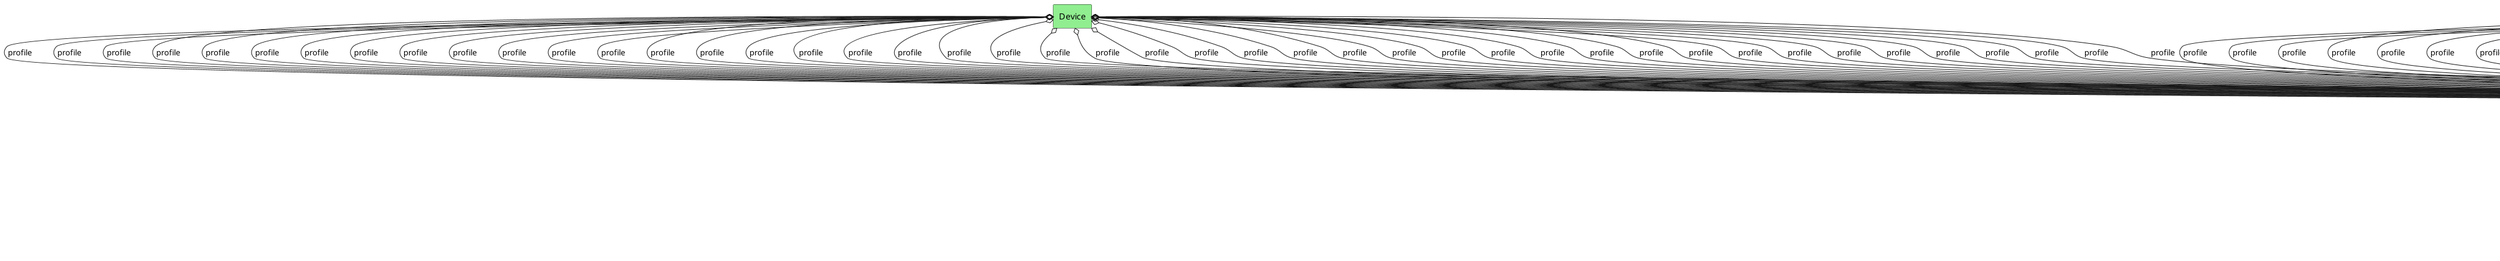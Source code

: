 @startuml

class "PhysicalProfile" as Model {
 string name

 combine()
 consume()
 create()
 propagate()
 satisfies()
 stats()
 
}

rectangle "MetricComposite" as MetricComposite #lightblue {
}

Model *--> "1" MetricComposite : capabilities


rectangle "MetricComposite" as MetricComposite #lightblue {
}

Model *--> "1" MetricComposite : available


rectangle "MetricComposite" as MetricComposite #lightblue {
}

Model *--> "1" MetricComposite : reserved


rectangle "MetricComposite" as MetricComposite #lightblue {
}

Model *--> "1" MetricComposite : metrics


rectangle "PhysicalProfile" as PhysicalProfile #lightblue {
}

Model o--> "1" PhysicalProfile : parent




    rectangle "Device" as Device #lightgreen {
    }
    
        Device   o--> "1" Model : "profile"
    
    rectangle "AggregatedDevice" as AggregatedDevice #lightgreen {
    }
    
        AggregatedDevice   o--> "1" Model : "profile"
    
    rectangle "PhysicalProfile" as PhysicalProfile #lightgreen {
    }
    
        PhysicalProfile   o--> "1" Model : "parent"
    
    rectangle "DataCenter" as DataCenter #lightgreen {
    }
    
        DataCenter   o--> "1" Model : "profile"
    
    rectangle "Hardware" as Hardware #lightgreen {
    }
    
        Hardware   o--> "1" Model : "profile"
    
    rectangle "ResourceInstanceType" as ResourceInstanceType #lightgreen {
    }
    
        ResourceInstanceType   *--> "1" Model : "profile"
    
    rectangle "Resource" as Resource #lightgreen {
    }
    
        Resource   *--> "1" Model : "profile"
    
    rectangle "Device" as Device #lightgreen {
    }
    
        Device   o--> "1" Model : "profile"
    
    rectangle "AggregatedDevice" as AggregatedDevice #lightgreen {
    }
    
        AggregatedDevice   o--> "1" Model : "profile"
    
    rectangle "PhysicalProfile" as PhysicalProfile #lightgreen {
    }
    
        PhysicalProfile   o--> "1" Model : "parent"
    
    rectangle "DataCenter" as DataCenter #lightgreen {
    }
    
        DataCenter   o--> "1" Model : "profile"
    
    rectangle "Hardware" as Hardware #lightgreen {
    }
    
        Hardware   o--> "1" Model : "profile"
    
    rectangle "ResourceInstanceType" as ResourceInstanceType #lightgreen {
    }
    
        ResourceInstanceType   *--> "1" Model : "profile"
    
    rectangle "Resource" as Resource #lightgreen {
    }
    
        Resource   *--> "1" Model : "profile"
    
    rectangle "Device" as Device #lightgreen {
    }
    
        Device   o--> "1" Model : "profile"
    
    rectangle "AggregatedDevice" as AggregatedDevice #lightgreen {
    }
    
        AggregatedDevice   o--> "1" Model : "profile"
    
    rectangle "PhysicalProfile" as PhysicalProfile #lightgreen {
    }
    
        PhysicalProfile   o--> "1" Model : "parent"
    
    rectangle "DataCenter" as DataCenter #lightgreen {
    }
    
        DataCenter   o--> "1" Model : "profile"
    
    rectangle "Hardware" as Hardware #lightgreen {
    }
    
        Hardware   o--> "1" Model : "profile"
    
    rectangle "ResourceInstanceType" as ResourceInstanceType #lightgreen {
    }
    
        ResourceInstanceType   *--> "1" Model : "profile"
    
    rectangle "Resource" as Resource #lightgreen {
    }
    
        Resource   *--> "1" Model : "profile"
    
    rectangle "Device" as Device #lightgreen {
    }
    
        Device   o--> "1" Model : "profile"
    
    rectangle "AggregatedDevice" as AggregatedDevice #lightgreen {
    }
    
        AggregatedDevice   o--> "1" Model : "profile"
    
    rectangle "PhysicalProfile" as PhysicalProfile #lightgreen {
    }
    
        PhysicalProfile   o--> "1" Model : "parent"
    
    rectangle "DataCenter" as DataCenter #lightgreen {
    }
    
        DataCenter   o--> "1" Model : "profile"
    
    rectangle "Hardware" as Hardware #lightgreen {
    }
    
        Hardware   o--> "1" Model : "profile"
    
    rectangle "ResourceInstanceType" as ResourceInstanceType #lightgreen {
    }
    
        ResourceInstanceType   *--> "1" Model : "profile"
    
    rectangle "Resource" as Resource #lightgreen {
    }
    
        Resource   *--> "1" Model : "profile"
    
    rectangle "Device" as Device #lightgreen {
    }
    
        Device   o--> "1" Model : "profile"
    
    rectangle "AggregatedDevice" as AggregatedDevice #lightgreen {
    }
    
        AggregatedDevice   o--> "1" Model : "profile"
    
    rectangle "PhysicalProfile" as PhysicalProfile #lightgreen {
    }
    
        PhysicalProfile   o--> "1" Model : "parent"
    
    rectangle "DataCenter" as DataCenter #lightgreen {
    }
    
        DataCenter   o--> "1" Model : "profile"
    
    rectangle "Hardware" as Hardware #lightgreen {
    }
    
        Hardware   o--> "1" Model : "profile"
    
    rectangle "ResourceInstanceType" as ResourceInstanceType #lightgreen {
    }
    
        ResourceInstanceType   *--> "1" Model : "profile"
    
    rectangle "Resource" as Resource #lightgreen {
    }
    
        Resource   *--> "1" Model : "profile"
    
    rectangle "Device" as Device #lightgreen {
    }
    
        Device   o--> "1" Model : "profile"
    
    rectangle "AggregatedDevice" as AggregatedDevice #lightgreen {
    }
    
        AggregatedDevice   o--> "1" Model : "profile"
    
    rectangle "PhysicalProfile" as PhysicalProfile #lightgreen {
    }
    
        PhysicalProfile   o--> "1" Model : "parent"
    
    rectangle "DataCenter" as DataCenter #lightgreen {
    }
    
        DataCenter   o--> "1" Model : "profile"
    
    rectangle "Hardware" as Hardware #lightgreen {
    }
    
        Hardware   o--> "1" Model : "profile"
    
    rectangle "ResourceInstanceType" as ResourceInstanceType #lightgreen {
    }
    
        ResourceInstanceType   *--> "1" Model : "profile"
    
    rectangle "Resource" as Resource #lightgreen {
    }
    
        Resource   *--> "1" Model : "profile"
    
    rectangle "Device" as Device #lightgreen {
    }
    
        Device   o--> "1" Model : "profile"
    
    rectangle "AggregatedDevice" as AggregatedDevice #lightgreen {
    }
    
        AggregatedDevice   o--> "1" Model : "profile"
    
    rectangle "PhysicalProfile" as PhysicalProfile #lightgreen {
    }
    
        PhysicalProfile   o--> "1" Model : "parent"
    
    rectangle "DataCenter" as DataCenter #lightgreen {
    }
    
        DataCenter   o--> "1" Model : "profile"
    
    rectangle "Hardware" as Hardware #lightgreen {
    }
    
        Hardware   o--> "1" Model : "profile"
    
    rectangle "ResourceInstanceType" as ResourceInstanceType #lightgreen {
    }
    
        ResourceInstanceType   *--> "1" Model : "profile"
    
    rectangle "Resource" as Resource #lightgreen {
    }
    
        Resource   *--> "1" Model : "profile"
    
    rectangle "Device" as Device #lightgreen {
    }
    
        Device   o--> "1" Model : "profile"
    
    rectangle "AggregatedDevice" as AggregatedDevice #lightgreen {
    }
    
        AggregatedDevice   o--> "1" Model : "profile"
    
    rectangle "PhysicalProfile" as PhysicalProfile #lightgreen {
    }
    
        PhysicalProfile   o--> "1" Model : "parent"
    
    rectangle "DataCenter" as DataCenter #lightgreen {
    }
    
        DataCenter   o--> "1" Model : "profile"
    
    rectangle "Hardware" as Hardware #lightgreen {
    }
    
        Hardware   o--> "1" Model : "profile"
    
    rectangle "ResourceInstanceType" as ResourceInstanceType #lightgreen {
    }
    
        ResourceInstanceType   *--> "1" Model : "profile"
    
    rectangle "Resource" as Resource #lightgreen {
    }
    
        Resource   *--> "1" Model : "profile"
    
    rectangle "Device" as Device #lightgreen {
    }
    
        Device   o--> "1" Model : "profile"
    
    rectangle "AggregatedDevice" as AggregatedDevice #lightgreen {
    }
    
        AggregatedDevice   o--> "1" Model : "profile"
    
    rectangle "PhysicalProfile" as PhysicalProfile #lightgreen {
    }
    
        PhysicalProfile   o--> "1" Model : "parent"
    
    rectangle "DataCenter" as DataCenter #lightgreen {
    }
    
        DataCenter   o--> "1" Model : "profile"
    
    rectangle "Hardware" as Hardware #lightgreen {
    }
    
        Hardware   o--> "1" Model : "profile"
    
    rectangle "ResourceInstanceType" as ResourceInstanceType #lightgreen {
    }
    
        ResourceInstanceType   *--> "1" Model : "profile"
    
    rectangle "Resource" as Resource #lightgreen {
    }
    
        Resource   *--> "1" Model : "profile"
    
    rectangle "Device" as Device #lightgreen {
    }
    
        Device   o--> "1" Model : "profile"
    
    rectangle "AggregatedDevice" as AggregatedDevice #lightgreen {
    }
    
        AggregatedDevice   o--> "1" Model : "profile"
    
    rectangle "PhysicalProfile" as PhysicalProfile #lightgreen {
    }
    
        PhysicalProfile   o--> "1" Model : "parent"
    
    rectangle "AcceleratorHardware" as AcceleratorHardware #lightgreen {
    }
    
        AcceleratorHardware   o--> "1" Model : "profile"
    
    rectangle "ComputeHardware" as ComputeHardware #lightgreen {
    }
    
        ComputeHardware   o--> "1" Model : "profile"
    
    rectangle "DataCenter" as DataCenter #lightgreen {
    }
    
        DataCenter   o--> "1" Model : "profile"
    
    rectangle "Hardware" as Hardware #lightgreen {
    }
    
        Hardware   o--> "1" Model : "profile"
    
    rectangle "NetworkHardware" as NetworkHardware #lightgreen {
    }
    
        NetworkHardware   o--> "1" Model : "profile"
    
    rectangle "StorageHardware" as StorageHardware #lightgreen {
    }
    
        StorageHardware   o--> "1" Model : "profile"
    
    rectangle "ResourceInstanceType" as ResourceInstanceType #lightgreen {
    }
    
        ResourceInstanceType   *--> "1" Model : "profile"
    
    rectangle "Resource" as Resource #lightgreen {
    }
    
        Resource   *--> "1" Model : "profile"
    
    rectangle "Device" as Device #lightgreen {
    }
    
        Device   o--> "1" Model : "profile"
    
    rectangle "AggregatedDevice" as AggregatedDevice #lightgreen {
    }
    
        AggregatedDevice   o--> "1" Model : "profile"
    
    rectangle "PhysicalProfile" as PhysicalProfile #lightgreen {
    }
    
        PhysicalProfile   o--> "1" Model : "parent"
    
    rectangle "AcceleratorHardware" as AcceleratorHardware #lightgreen {
    }
    
        AcceleratorHardware   o--> "1" Model : "profile"
    
    rectangle "ComputeHardware" as ComputeHardware #lightgreen {
    }
    
        ComputeHardware   o--> "1" Model : "profile"
    
    rectangle "DataCenter" as DataCenter #lightgreen {
    }
    
        DataCenter   o--> "1" Model : "profile"
    
    rectangle "Hardware" as Hardware #lightgreen {
    }
    
        Hardware   o--> "1" Model : "profile"
    
    rectangle "NetworkHardware" as NetworkHardware #lightgreen {
    }
    
        NetworkHardware   o--> "1" Model : "profile"
    
    rectangle "StorageHardware" as StorageHardware #lightgreen {
    }
    
        StorageHardware   o--> "1" Model : "profile"
    
    rectangle "ResourceInstanceType" as ResourceInstanceType #lightgreen {
    }
    
        ResourceInstanceType   *--> "1" Model : "profile"
    
    rectangle "Resource" as Resource #lightgreen {
    }
    
        Resource   *--> "1" Model : "profile"
    
    rectangle "Device" as Device #lightgreen {
    }
    
        Device   o--> "1" Model : "profile"
    
    rectangle "AggregatedDevice" as AggregatedDevice #lightgreen {
    }
    
        AggregatedDevice   o--> "1" Model : "profile"
    
    rectangle "PhysicalProfile" as PhysicalProfile #lightgreen {
    }
    
        PhysicalProfile   o--> "1" Model : "parent"
    
    rectangle "AcceleratorHardware" as AcceleratorHardware #lightgreen {
    }
    
        AcceleratorHardware   o--> "1" Model : "profile"
    
    rectangle "ComputeHardware" as ComputeHardware #lightgreen {
    }
    
        ComputeHardware   o--> "1" Model : "profile"
    
    rectangle "DataCenter" as DataCenter #lightgreen {
    }
    
        DataCenter   o--> "1" Model : "profile"
    
    rectangle "Hardware" as Hardware #lightgreen {
    }
    
        Hardware   o--> "1" Model : "profile"
    
    rectangle "NetworkHardware" as NetworkHardware #lightgreen {
    }
    
        NetworkHardware   o--> "1" Model : "profile"
    
    rectangle "StorageHardware" as StorageHardware #lightgreen {
    }
    
        StorageHardware   o--> "1" Model : "profile"
    
    rectangle "ResourceInstanceType" as ResourceInstanceType #lightgreen {
    }
    
        ResourceInstanceType   *--> "1" Model : "profile"
    
    rectangle "Resource" as Resource #lightgreen {
    }
    
        Resource   *--> "1" Model : "profile"
    
    rectangle "Device" as Device #lightgreen {
    }
    
        Device   o--> "1" Model : "profile"
    
    rectangle "AggregatedDevice" as AggregatedDevice #lightgreen {
    }
    
        AggregatedDevice   o--> "1" Model : "profile"
    
    rectangle "PhysicalProfile" as PhysicalProfile #lightgreen {
    }
    
        PhysicalProfile   o--> "1" Model : "parent"
    
    rectangle "AcceleratorHardware" as AcceleratorHardware #lightgreen {
    }
    
        AcceleratorHardware   o--> "1" Model : "profile"
    
    rectangle "ComputeHardware" as ComputeHardware #lightgreen {
    }
    
        ComputeHardware   o--> "1" Model : "profile"
    
    rectangle "DataCenter" as DataCenter #lightgreen {
    }
    
        DataCenter   o--> "1" Model : "profile"
    
    rectangle "Hardware" as Hardware #lightgreen {
    }
    
        Hardware   o--> "1" Model : "profile"
    
    rectangle "NetworkHardware" as NetworkHardware #lightgreen {
    }
    
        NetworkHardware   o--> "1" Model : "profile"
    
    rectangle "StorageHardware" as StorageHardware #lightgreen {
    }
    
        StorageHardware   o--> "1" Model : "profile"
    
    rectangle "ResourceInstanceType" as ResourceInstanceType #lightgreen {
    }
    
        ResourceInstanceType   *--> "1" Model : "profile"
    
    rectangle "Resource" as Resource #lightgreen {
    }
    
        Resource   *--> "1" Model : "profile"
    
    rectangle "Device" as Device #lightgreen {
    }
    
        Device   o--> "1" Model : "profile"
    
    rectangle "AggregatedDevice" as AggregatedDevice #lightgreen {
    }
    
        AggregatedDevice   o--> "1" Model : "profile"
    
    rectangle "PhysicalProfile" as PhysicalProfile #lightgreen {
    }
    
        PhysicalProfile   o--> "1" Model : "parent"
    
    rectangle "AcceleratorHardware" as AcceleratorHardware #lightgreen {
    }
    
        AcceleratorHardware   o--> "1" Model : "profile"
    
    rectangle "ComputeHardware" as ComputeHardware #lightgreen {
    }
    
        ComputeHardware   o--> "1" Model : "profile"
    
    rectangle "DataCenter" as DataCenter #lightgreen {
    }
    
        DataCenter   o--> "1" Model : "profile"
    
    rectangle "Hardware" as Hardware #lightgreen {
    }
    
        Hardware   o--> "1" Model : "profile"
    
    rectangle "NetworkHardware" as NetworkHardware #lightgreen {
    }
    
        NetworkHardware   o--> "1" Model : "profile"
    
    rectangle "StorageHardware" as StorageHardware #lightgreen {
    }
    
        StorageHardware   o--> "1" Model : "profile"
    
    rectangle "ResourceInstanceType" as ResourceInstanceType #lightgreen {
    }
    
        ResourceInstanceType   *--> "1" Model : "profile"
    
    rectangle "Resource" as Resource #lightgreen {
    }
    
        Resource   *--> "1" Model : "profile"
    
    rectangle "Device" as Device #lightgreen {
    }
    
        Device   o--> "1" Model : "profile"
    
    rectangle "AggregatedDevice" as AggregatedDevice #lightgreen {
    }
    
        AggregatedDevice   o--> "1" Model : "profile"
    
    rectangle "PhysicalProfile" as PhysicalProfile #lightgreen {
    }
    
        PhysicalProfile   o--> "1" Model : "parent"
    
    rectangle "AcceleratorHardware" as AcceleratorHardware #lightgreen {
    }
    
        AcceleratorHardware   o--> "1" Model : "profile"
    
    rectangle "ComputeHardware" as ComputeHardware #lightgreen {
    }
    
        ComputeHardware   o--> "1" Model : "profile"
    
    rectangle "DataCenter" as DataCenter #lightgreen {
    }
    
        DataCenter   o--> "1" Model : "profile"
    
    rectangle "Hardware" as Hardware #lightgreen {
    }
    
        Hardware   o--> "1" Model : "profile"
    
    rectangle "NetworkHardware" as NetworkHardware #lightgreen {
    }
    
        NetworkHardware   o--> "1" Model : "profile"
    
    rectangle "StorageHardware" as StorageHardware #lightgreen {
    }
    
        StorageHardware   o--> "1" Model : "profile"
    
    rectangle "ResourceInstanceType" as ResourceInstanceType #lightgreen {
    }
    
        ResourceInstanceType   *--> "1" Model : "profile"
    
    rectangle "Resource" as Resource #lightgreen {
    }
    
        Resource   *--> "1" Model : "profile"
    
    rectangle "Device" as Device #lightgreen {
    }
    
        Device   o--> "1" Model : "profile"
    
    rectangle "AggregatedDevice" as AggregatedDevice #lightgreen {
    }
    
        AggregatedDevice   o--> "1" Model : "profile"
    
    rectangle "PhysicalProfile" as PhysicalProfile #lightgreen {
    }
    
        PhysicalProfile   o--> "1" Model : "parent"
    
    rectangle "AcceleratorHardware" as AcceleratorHardware #lightgreen {
    }
    
        AcceleratorHardware   o--> "1" Model : "profile"
    
    rectangle "ComputeHardware" as ComputeHardware #lightgreen {
    }
    
        ComputeHardware   o--> "1" Model : "profile"
    
    rectangle "DataCenter" as DataCenter #lightgreen {
    }
    
        DataCenter   o--> "1" Model : "profile"
    
    rectangle "Hardware" as Hardware #lightgreen {
    }
    
        Hardware   o--> "1" Model : "profile"
    
    rectangle "NetworkHardware" as NetworkHardware #lightgreen {
    }
    
        NetworkHardware   o--> "1" Model : "profile"
    
    rectangle "StorageHardware" as StorageHardware #lightgreen {
    }
    
        StorageHardware   o--> "1" Model : "profile"
    
    rectangle "ResourceInstanceType" as ResourceInstanceType #lightgreen {
    }
    
        ResourceInstanceType   *--> "1" Model : "profile"
    
    rectangle "Resource" as Resource #lightgreen {
    }
    
        Resource   *--> "1" Model : "profile"
    
    rectangle "Device" as Device #lightgreen {
    }
    
        Device   o--> "1" Model : "profile"
    
    rectangle "AggregatedDevice" as AggregatedDevice #lightgreen {
    }
    
        AggregatedDevice   o--> "1" Model : "profile"
    
    rectangle "PhysicalProfile" as PhysicalProfile #lightgreen {
    }
    
        PhysicalProfile   o--> "1" Model : "parent"
    
    rectangle "AcceleratorHardware" as AcceleratorHardware #lightgreen {
    }
    
        AcceleratorHardware   o--> "1" Model : "profile"
    
    rectangle "ComputeHardware" as ComputeHardware #lightgreen {
    }
    
        ComputeHardware   o--> "1" Model : "profile"
    
    rectangle "DataCenter" as DataCenter #lightgreen {
    }
    
        DataCenter   o--> "1" Model : "profile"
    
    rectangle "Hardware" as Hardware #lightgreen {
    }
    
        Hardware   o--> "1" Model : "profile"
    
    rectangle "NetworkHardware" as NetworkHardware #lightgreen {
    }
    
        NetworkHardware   o--> "1" Model : "profile"
    
    rectangle "StorageHardware" as StorageHardware #lightgreen {
    }
    
        StorageHardware   o--> "1" Model : "profile"
    
    rectangle "ResourceInstanceType" as ResourceInstanceType #lightgreen {
    }
    
        ResourceInstanceType   *--> "1" Model : "profile"
    
    rectangle "Resource" as Resource #lightgreen {
    }
    
        Resource   *--> "1" Model : "profile"
    
    rectangle "Device" as Device #lightgreen {
    }
    
        Device   o--> "1" Model : "profile"
    
    rectangle "AggregatedDevice" as AggregatedDevice #lightgreen {
    }
    
        AggregatedDevice   o--> "1" Model : "profile"
    
    rectangle "PhysicalProfile" as PhysicalProfile #lightgreen {
    }
    
        PhysicalProfile   o--> "1" Model : "parent"
    
    rectangle "AcceleratorHardware" as AcceleratorHardware #lightgreen {
    }
    
        AcceleratorHardware   o--> "1" Model : "profile"
    
    rectangle "ComputeHardware" as ComputeHardware #lightgreen {
    }
    
        ComputeHardware   o--> "1" Model : "profile"
    
    rectangle "DataCenter" as DataCenter #lightgreen {
    }
    
        DataCenter   o--> "1" Model : "profile"
    
    rectangle "Hardware" as Hardware #lightgreen {
    }
    
        Hardware   o--> "1" Model : "profile"
    
    rectangle "NetworkHardware" as NetworkHardware #lightgreen {
    }
    
        NetworkHardware   o--> "1" Model : "profile"
    
    rectangle "StorageHardware" as StorageHardware #lightgreen {
    }
    
        StorageHardware   o--> "1" Model : "profile"
    
    rectangle "ResourceInstanceType" as ResourceInstanceType #lightgreen {
    }
    
        ResourceInstanceType   *--> "1" Model : "profile"
    
    rectangle "Resource" as Resource #lightgreen {
    }
    
        Resource   *--> "1" Model : "profile"
    
    rectangle "Device" as Device #lightgreen {
    }
    
        Device   o--> "1" Model : "profile"
    
    rectangle "AggregatedDevice" as AggregatedDevice #lightgreen {
    }
    
        AggregatedDevice   o--> "1" Model : "profile"
    
    rectangle "PhysicalProfile" as PhysicalProfile #lightgreen {
    }
    
        PhysicalProfile   o--> "1" Model : "parent"
    
    rectangle "AcceleratorHardware" as AcceleratorHardware #lightgreen {
    }
    
        AcceleratorHardware   o--> "1" Model : "profile"
    
    rectangle "ComputeHardware" as ComputeHardware #lightgreen {
    }
    
        ComputeHardware   o--> "1" Model : "profile"
    
    rectangle "DataCenter" as DataCenter #lightgreen {
    }
    
        DataCenter   o--> "1" Model : "profile"
    
    rectangle "Hardware" as Hardware #lightgreen {
    }
    
        Hardware   o--> "1" Model : "profile"
    
    rectangle "NetworkHardware" as NetworkHardware #lightgreen {
    }
    
        NetworkHardware   o--> "1" Model : "profile"
    
    rectangle "StorageHardware" as StorageHardware #lightgreen {
    }
    
        StorageHardware   o--> "1" Model : "profile"
    
    rectangle "ResourceInstanceType" as ResourceInstanceType #lightgreen {
    }
    
        ResourceInstanceType   *--> "1" Model : "profile"
    
    rectangle "Resource" as Resource #lightgreen {
    }
    
        Resource   *--> "1" Model : "profile"
    
    rectangle "Device" as Device #lightgreen {
    }
    
        Device   o--> "1" Model : "profile"
    
    rectangle "AggregatedDevice" as AggregatedDevice #lightgreen {
    }
    
        AggregatedDevice   o--> "1" Model : "profile"
    
    rectangle "PhysicalProfile" as PhysicalProfile #lightgreen {
    }
    
        PhysicalProfile   o--> "1" Model : "parent"
    
    rectangle "AcceleratorHardware" as AcceleratorHardware #lightgreen {
    }
    
        AcceleratorHardware   o--> "1" Model : "profile"
    
    rectangle "ComputeHardware" as ComputeHardware #lightgreen {
    }
    
        ComputeHardware   o--> "1" Model : "profile"
    
    rectangle "DataCenter" as DataCenter #lightgreen {
    }
    
        DataCenter   o--> "1" Model : "profile"
    
    rectangle "Hardware" as Hardware #lightgreen {
    }
    
        Hardware   o--> "1" Model : "profile"
    
    rectangle "NetworkHardware" as NetworkHardware #lightgreen {
    }
    
        NetworkHardware   o--> "1" Model : "profile"
    
    rectangle "StorageHardware" as StorageHardware #lightgreen {
    }
    
        StorageHardware   o--> "1" Model : "profile"
    
    rectangle "ResourceInstanceType" as ResourceInstanceType #lightgreen {
    }
    
        ResourceInstanceType   *--> "1" Model : "profile"
    
    rectangle "Resource" as Resource #lightgreen {
    }
    
        Resource   *--> "1" Model : "profile"
    
    rectangle "Device" as Device #lightgreen {
    }
    
        Device   o--> "1" Model : "profile"
    
    rectangle "AggregatedDevice" as AggregatedDevice #lightgreen {
    }
    
        AggregatedDevice   o--> "1" Model : "profile"
    
    rectangle "PhysicalProfile" as PhysicalProfile #lightgreen {
    }
    
        PhysicalProfile   o--> "1" Model : "parent"
    
    rectangle "AcceleratorHardware" as AcceleratorHardware #lightgreen {
    }
    
        AcceleratorHardware   o--> "1" Model : "profile"
    
    rectangle "ComputeHardware" as ComputeHardware #lightgreen {
    }
    
        ComputeHardware   o--> "1" Model : "profile"
    
    rectangle "DataCenter" as DataCenter #lightgreen {
    }
    
        DataCenter   o--> "1" Model : "profile"
    
    rectangle "Hardware" as Hardware #lightgreen {
    }
    
        Hardware   o--> "1" Model : "profile"
    
    rectangle "NetworkHardware" as NetworkHardware #lightgreen {
    }
    
        NetworkHardware   o--> "1" Model : "profile"
    
    rectangle "StorageHardware" as StorageHardware #lightgreen {
    }
    
        StorageHardware   o--> "1" Model : "profile"
    
    rectangle "ResourceInstanceType" as ResourceInstanceType #lightgreen {
    }
    
        ResourceInstanceType   *--> "1" Model : "profile"
    
    rectangle "Resource" as Resource #lightgreen {
    }
    
        Resource   *--> "1" Model : "profile"
    
    rectangle "Device" as Device #lightgreen {
    }
    
        Device   o--> "1" Model : "profile"
    
    rectangle "AggregatedDevice" as AggregatedDevice #lightgreen {
    }
    
        AggregatedDevice   o--> "1" Model : "profile"
    
    rectangle "PhysicalProfile" as PhysicalProfile #lightgreen {
    }
    
        PhysicalProfile   o--> "1" Model : "parent"
    
    rectangle "AcceleratorHardware" as AcceleratorHardware #lightgreen {
    }
    
        AcceleratorHardware   o--> "1" Model : "profile"
    
    rectangle "ComputeHardware" as ComputeHardware #lightgreen {
    }
    
        ComputeHardware   o--> "1" Model : "profile"
    
    rectangle "DataCenter" as DataCenter #lightgreen {
    }
    
        DataCenter   o--> "1" Model : "profile"
    
    rectangle "Hardware" as Hardware #lightgreen {
    }
    
        Hardware   o--> "1" Model : "profile"
    
    rectangle "NetworkHardware" as NetworkHardware #lightgreen {
    }
    
        NetworkHardware   o--> "1" Model : "profile"
    
    rectangle "StorageHardware" as StorageHardware #lightgreen {
    }
    
        StorageHardware   o--> "1" Model : "profile"
    
    rectangle "ResourceInstanceType" as ResourceInstanceType #lightgreen {
    }
    
        ResourceInstanceType   *--> "1" Model : "profile"
    
    rectangle "Resource" as Resource #lightgreen {
    }
    
        Resource   *--> "1" Model : "profile"
    
    rectangle "Device" as Device #lightgreen {
    }
    
        Device   o--> "1" Model : "profile"
    
    rectangle "AggregatedDevice" as AggregatedDevice #lightgreen {
    }
    
        AggregatedDevice   o--> "1" Model : "profile"
    
    rectangle "PhysicalProfile" as PhysicalProfile #lightgreen {
    }
    
        PhysicalProfile   o--> "1" Model : "parent"
    
    rectangle "AcceleratorHardware" as AcceleratorHardware #lightgreen {
    }
    
        AcceleratorHardware   o--> "1" Model : "profile"
    
    rectangle "ComputeHardware" as ComputeHardware #lightgreen {
    }
    
        ComputeHardware   o--> "1" Model : "profile"
    
    rectangle "DataCenter" as DataCenter #lightgreen {
    }
    
        DataCenter   o--> "1" Model : "profile"
    
    rectangle "Hardware" as Hardware #lightgreen {
    }
    
        Hardware   o--> "1" Model : "profile"
    
    rectangle "NetworkHardware" as NetworkHardware #lightgreen {
    }
    
        NetworkHardware   o--> "1" Model : "profile"
    
    rectangle "StorageHardware" as StorageHardware #lightgreen {
    }
    
        StorageHardware   o--> "1" Model : "profile"
    
    rectangle "ResourceInstanceType" as ResourceInstanceType #lightgreen {
    }
    
        ResourceInstanceType   *--> "1" Model : "profile"
    
    rectangle "Resource" as Resource #lightgreen {
    }
    
        Resource   *--> "1" Model : "profile"
    
    rectangle "Device" as Device #lightgreen {
    }
    
        Device   o--> "1" Model : "profile"
    
    rectangle "AggregatedDevice" as AggregatedDevice #lightgreen {
    }
    
        AggregatedDevice   o--> "1" Model : "profile"
    
    rectangle "PhysicalProfile" as PhysicalProfile #lightgreen {
    }
    
        PhysicalProfile   o--> "1" Model : "parent"
    
    rectangle "AcceleratorHardware" as AcceleratorHardware #lightgreen {
    }
    
        AcceleratorHardware   o--> "1" Model : "profile"
    
    rectangle "ComputeHardware" as ComputeHardware #lightgreen {
    }
    
        ComputeHardware   o--> "1" Model : "profile"
    
    rectangle "DataCenter" as DataCenter #lightgreen {
    }
    
        DataCenter   o--> "1" Model : "profile"
    
    rectangle "Hardware" as Hardware #lightgreen {
    }
    
        Hardware   o--> "1" Model : "profile"
    
    rectangle "NetworkHardware" as NetworkHardware #lightgreen {
    }
    
        NetworkHardware   o--> "1" Model : "profile"
    
    rectangle "StorageHardware" as StorageHardware #lightgreen {
    }
    
        StorageHardware   o--> "1" Model : "profile"
    
    rectangle "ResourceInstanceType" as ResourceInstanceType #lightgreen {
    }
    
        ResourceInstanceType   *--> "1" Model : "profile"
    
    rectangle "Resource" as Resource #lightgreen {
    }
    
        Resource   *--> "1" Model : "profile"
    
    rectangle "Device" as Device #lightgreen {
    }
    
        Device   o--> "1" Model : "profile"
    
    rectangle "AggregatedDevice" as AggregatedDevice #lightgreen {
    }
    
        AggregatedDevice   o--> "1" Model : "profile"
    
    rectangle "PhysicalProfile" as PhysicalProfile #lightgreen {
    }
    
        PhysicalProfile   o--> "1" Model : "parent"
    
    rectangle "AcceleratorHardware" as AcceleratorHardware #lightgreen {
    }
    
        AcceleratorHardware   o--> "1" Model : "profile"
    
    rectangle "ComputeHardware" as ComputeHardware #lightgreen {
    }
    
        ComputeHardware   o--> "1" Model : "profile"
    
    rectangle "DataCenter" as DataCenter #lightgreen {
    }
    
        DataCenter   o--> "1" Model : "profile"
    
    rectangle "Hardware" as Hardware #lightgreen {
    }
    
        Hardware   o--> "1" Model : "profile"
    
    rectangle "NetworkHardware" as NetworkHardware #lightgreen {
    }
    
        NetworkHardware   o--> "1" Model : "profile"
    
    rectangle "StorageHardware" as StorageHardware #lightgreen {
    }
    
        StorageHardware   o--> "1" Model : "profile"
    
    rectangle "ResourceInstanceType" as ResourceInstanceType #lightgreen {
    }
    
        ResourceInstanceType   *--> "1" Model : "profile"
    
    rectangle "Resource" as Resource #lightgreen {
    }
    
        Resource   *--> "1" Model : "profile"
    
    rectangle "Device" as Device #lightgreen {
    }
    
        Device   o--> "1" Model : "profile"
    
    rectangle "AggregatedDevice" as AggregatedDevice #lightgreen {
    }
    
        AggregatedDevice   o--> "1" Model : "profile"
    
    rectangle "PhysicalProfile" as PhysicalProfile #lightgreen {
    }
    
        PhysicalProfile   o--> "1" Model : "parent"
    
    rectangle "AcceleratorHardware" as AcceleratorHardware #lightgreen {
    }
    
        AcceleratorHardware   o--> "1" Model : "profile"
    
    rectangle "ComputeHardware" as ComputeHardware #lightgreen {
    }
    
        ComputeHardware   o--> "1" Model : "profile"
    
    rectangle "DataCenter" as DataCenter #lightgreen {
    }
    
        DataCenter   o--> "1" Model : "profile"
    
    rectangle "Hardware" as Hardware #lightgreen {
    }
    
        Hardware   o--> "1" Model : "profile"
    
    rectangle "NetworkHardware" as NetworkHardware #lightgreen {
    }
    
        NetworkHardware   o--> "1" Model : "profile"
    
    rectangle "StorageHardware" as StorageHardware #lightgreen {
    }
    
        StorageHardware   o--> "1" Model : "profile"
    
    rectangle "ResourceInstanceType" as ResourceInstanceType #lightgreen {
    }
    
        ResourceInstanceType   *--> "1" Model : "profile"
    
    rectangle "Resource" as Resource #lightgreen {
    }
    
        Resource   *--> "1" Model : "profile"
    
    rectangle "Device" as Device #lightgreen {
    }
    
        Device   o--> "1" Model : "profile"
    
    rectangle "AggregatedDevice" as AggregatedDevice #lightgreen {
    }
    
        AggregatedDevice   o--> "1" Model : "profile"
    
    rectangle "PhysicalProfile" as PhysicalProfile #lightgreen {
    }
    
        PhysicalProfile   o--> "1" Model : "parent"
    
    rectangle "AcceleratorHardware" as AcceleratorHardware #lightgreen {
    }
    
        AcceleratorHardware   o--> "1" Model : "profile"
    
    rectangle "ComputeHardware" as ComputeHardware #lightgreen {
    }
    
        ComputeHardware   o--> "1" Model : "profile"
    
    rectangle "DataCenter" as DataCenter #lightgreen {
    }
    
        DataCenter   o--> "1" Model : "profile"
    
    rectangle "Hardware" as Hardware #lightgreen {
    }
    
        Hardware   o--> "1" Model : "profile"
    
    rectangle "NetworkHardware" as NetworkHardware #lightgreen {
    }
    
        NetworkHardware   o--> "1" Model : "profile"
    
    rectangle "StorageHardware" as StorageHardware #lightgreen {
    }
    
        StorageHardware   o--> "1" Model : "profile"
    
    rectangle "ResourceInstanceType" as ResourceInstanceType #lightgreen {
    }
    
        ResourceInstanceType   *--> "1" Model : "profile"
    
    rectangle "Resource" as Resource #lightgreen {
    }
    
        Resource   *--> "1" Model : "profile"
    
    rectangle "Device" as Device #lightgreen {
    }
    
        Device   o--> "1" Model : "profile"
    
    rectangle "AggregatedDevice" as AggregatedDevice #lightgreen {
    }
    
        AggregatedDevice   o--> "1" Model : "profile"
    
    rectangle "PhysicalProfile" as PhysicalProfile #lightgreen {
    }
    
        PhysicalProfile   o--> "1" Model : "parent"
    
    rectangle "AcceleratorHardware" as AcceleratorHardware #lightgreen {
    }
    
        AcceleratorHardware   o--> "1" Model : "profile"
    
    rectangle "ComputeHardware" as ComputeHardware #lightgreen {
    }
    
        ComputeHardware   o--> "1" Model : "profile"
    
    rectangle "DataCenter" as DataCenter #lightgreen {
    }
    
        DataCenter   o--> "1" Model : "profile"
    
    rectangle "Hardware" as Hardware #lightgreen {
    }
    
        Hardware   o--> "1" Model : "profile"
    
    rectangle "NetworkHardware" as NetworkHardware #lightgreen {
    }
    
        NetworkHardware   o--> "1" Model : "profile"
    
    rectangle "StorageHardware" as StorageHardware #lightgreen {
    }
    
        StorageHardware   o--> "1" Model : "profile"
    
    rectangle "ResourceInstanceType" as ResourceInstanceType #lightgreen {
    }
    
        ResourceInstanceType   *--> "1" Model : "profile"
    
    rectangle "Resource" as Resource #lightgreen {
    }
    
        Resource   *--> "1" Model : "profile"
    
    rectangle "Device" as Device #lightgreen {
    }
    
        Device   o--> "1" Model : "profile"
    
    rectangle "AggregatedDevice" as AggregatedDevice #lightgreen {
    }
    
        AggregatedDevice   o--> "1" Model : "profile"
    
    rectangle "PhysicalProfile" as PhysicalProfile #lightgreen {
    }
    
        PhysicalProfile   o--> "1" Model : "parent"
    
    rectangle "AcceleratorHardware" as AcceleratorHardware #lightgreen {
    }
    
        AcceleratorHardware   o--> "1" Model : "profile"
    
    rectangle "ComputeHardware" as ComputeHardware #lightgreen {
    }
    
        ComputeHardware   o--> "1" Model : "profile"
    
    rectangle "DataCenter" as DataCenter #lightgreen {
    }
    
        DataCenter   o--> "1" Model : "profile"
    
    rectangle "Hardware" as Hardware #lightgreen {
    }
    
        Hardware   o--> "1" Model : "profile"
    
    rectangle "NetworkHardware" as NetworkHardware #lightgreen {
    }
    
        NetworkHardware   o--> "1" Model : "profile"
    
    rectangle "StorageHardware" as StorageHardware #lightgreen {
    }
    
        StorageHardware   o--> "1" Model : "profile"
    
    rectangle "ResourceInstanceType" as ResourceInstanceType #lightgreen {
    }
    
        ResourceInstanceType   *--> "1" Model : "profile"
    
    rectangle "Resource" as Resource #lightgreen {
    }
    
        Resource   *--> "1" Model : "profile"
    
    rectangle "Device" as Device #lightgreen {
    }
    
        Device   o--> "1" Model : "profile"
    
    rectangle "AggregatedDevice" as AggregatedDevice #lightgreen {
    }
    
        AggregatedDevice   o--> "1" Model : "profile"
    
    rectangle "PhysicalProfile" as PhysicalProfile #lightgreen {
    }
    
        PhysicalProfile   o--> "1" Model : "parent"
    
    rectangle "AcceleratorHardware" as AcceleratorHardware #lightgreen {
    }
    
        AcceleratorHardware   o--> "1" Model : "profile"
    
    rectangle "ComputeHardware" as ComputeHardware #lightgreen {
    }
    
        ComputeHardware   o--> "1" Model : "profile"
    
    rectangle "DataCenter" as DataCenter #lightgreen {
    }
    
        DataCenter   o--> "1" Model : "profile"
    
    rectangle "Hardware" as Hardware #lightgreen {
    }
    
        Hardware   o--> "1" Model : "profile"
    
    rectangle "NetworkHardware" as NetworkHardware #lightgreen {
    }
    
        NetworkHardware   o--> "1" Model : "profile"
    
    rectangle "StorageHardware" as StorageHardware #lightgreen {
    }
    
        StorageHardware   o--> "1" Model : "profile"
    
    rectangle "ResourceInstanceType" as ResourceInstanceType #lightgreen {
    }
    
        ResourceInstanceType   *--> "1" Model : "profile"
    
    rectangle "Resource" as Resource #lightgreen {
    }
    
        Resource   *--> "1" Model : "profile"
    
    rectangle "Device" as Device #lightgreen {
    }
    
        Device   o--> "1" Model : "profile"
    
    rectangle "AggregatedDevice" as AggregatedDevice #lightgreen {
    }
    
        AggregatedDevice   o--> "1" Model : "profile"
    
    rectangle "PhysicalProfile" as PhysicalProfile #lightgreen {
    }
    
        PhysicalProfile   o--> "1" Model : "parent"
    
    rectangle "AcceleratorHardware" as AcceleratorHardware #lightgreen {
    }
    
        AcceleratorHardware   o--> "1" Model : "profile"
    
    rectangle "ComputeHardware" as ComputeHardware #lightgreen {
    }
    
        ComputeHardware   o--> "1" Model : "profile"
    
    rectangle "DataCenter" as DataCenter #lightgreen {
    }
    
        DataCenter   o--> "1" Model : "profile"
    
    rectangle "Hardware" as Hardware #lightgreen {
    }
    
        Hardware   o--> "1" Model : "profile"
    
    rectangle "NetworkHardware" as NetworkHardware #lightgreen {
    }
    
        NetworkHardware   o--> "1" Model : "profile"
    
    rectangle "StorageHardware" as StorageHardware #lightgreen {
    }
    
        StorageHardware   o--> "1" Model : "profile"
    
    rectangle "ResourceInstanceType" as ResourceInstanceType #lightgreen {
    }
    
        ResourceInstanceType   *--> "1" Model : "profile"
    
    rectangle "Resource" as Resource #lightgreen {
    }
    
        Resource   *--> "1" Model : "profile"
    
    rectangle "Device" as Device #lightgreen {
    }
    
        Device   o--> "1" Model : "profile"
    
    rectangle "AggregatedDevice" as AggregatedDevice #lightgreen {
    }
    
        AggregatedDevice   o--> "1" Model : "profile"
    
    rectangle "PhysicalProfile" as PhysicalProfile #lightgreen {
    }
    
        PhysicalProfile   o--> "1" Model : "parent"
    
    rectangle "AcceleratorHardware" as AcceleratorHardware #lightgreen {
    }
    
        AcceleratorHardware   o--> "1" Model : "profile"
    
    rectangle "ComputeHardware" as ComputeHardware #lightgreen {
    }
    
        ComputeHardware   o--> "1" Model : "profile"
    
    rectangle "DataCenter" as DataCenter #lightgreen {
    }
    
        DataCenter   o--> "1" Model : "profile"
    
    rectangle "Hardware" as Hardware #lightgreen {
    }
    
        Hardware   o--> "1" Model : "profile"
    
    rectangle "NetworkHardware" as NetworkHardware #lightgreen {
    }
    
        NetworkHardware   o--> "1" Model : "profile"
    
    rectangle "StorageHardware" as StorageHardware #lightgreen {
    }
    
        StorageHardware   o--> "1" Model : "profile"
    
    rectangle "ResourceInstanceType" as ResourceInstanceType #lightgreen {
    }
    
        ResourceInstanceType   *--> "1" Model : "profile"
    
    rectangle "Resource" as Resource #lightgreen {
    }
    
        Resource   *--> "1" Model : "profile"
    
    rectangle "Device" as Device #lightgreen {
    }
    
        Device   o--> "1" Model : "profile"
    
    rectangle "AggregatedDevice" as AggregatedDevice #lightgreen {
    }
    
        AggregatedDevice   o--> "1" Model : "profile"
    
    rectangle "PhysicalProfile" as PhysicalProfile #lightgreen {
    }
    
        PhysicalProfile   o--> "1" Model : "parent"
    
    rectangle "AcceleratorHardware" as AcceleratorHardware #lightgreen {
    }
    
        AcceleratorHardware   o--> "1" Model : "profile"
    
    rectangle "ComputeHardware" as ComputeHardware #lightgreen {
    }
    
        ComputeHardware   o--> "1" Model : "profile"
    
    rectangle "DataCenter" as DataCenter #lightgreen {
    }
    
        DataCenter   o--> "1" Model : "profile"
    
    rectangle "Hardware" as Hardware #lightgreen {
    }
    
        Hardware   o--> "1" Model : "profile"
    
    rectangle "NetworkHardware" as NetworkHardware #lightgreen {
    }
    
        NetworkHardware   o--> "1" Model : "profile"
    
    rectangle "StorageHardware" as StorageHardware #lightgreen {
    }
    
        StorageHardware   o--> "1" Model : "profile"
    
    rectangle "ResourceInstanceType" as ResourceInstanceType #lightgreen {
    }
    
        ResourceInstanceType   *--> "1" Model : "profile"
    
    rectangle "Resource" as Resource #lightgreen {
    }
    
        Resource   *--> "1" Model : "profile"
    
    rectangle "Device" as Device #lightgreen {
    }
    
        Device   o--> "1" Model : "profile"
    
    rectangle "AggregatedDevice" as AggregatedDevice #lightgreen {
    }
    
        AggregatedDevice   o--> "1" Model : "profile"
    
    rectangle "PhysicalProfile" as PhysicalProfile #lightgreen {
    }
    
        PhysicalProfile   o--> "1" Model : "parent"
    
    rectangle "AcceleratorHardware" as AcceleratorHardware #lightgreen {
    }
    
        AcceleratorHardware   o--> "1" Model : "profile"
    
    rectangle "ComputeHardware" as ComputeHardware #lightgreen {
    }
    
        ComputeHardware   o--> "1" Model : "profile"
    
    rectangle "DataCenter" as DataCenter #lightgreen {
    }
    
        DataCenter   o--> "1" Model : "profile"
    
    rectangle "Hardware" as Hardware #lightgreen {
    }
    
        Hardware   o--> "1" Model : "profile"
    
    rectangle "NetworkHardware" as NetworkHardware #lightgreen {
    }
    
        NetworkHardware   o--> "1" Model : "profile"
    
    rectangle "StorageHardware" as StorageHardware #lightgreen {
    }
    
        StorageHardware   o--> "1" Model : "profile"
    
    rectangle "ResourceInstanceType" as ResourceInstanceType #lightgreen {
    }
    
        ResourceInstanceType   *--> "1" Model : "profile"
    
    rectangle "Resource" as Resource #lightgreen {
    }
    
        Resource   *--> "1" Model : "profile"
    
    rectangle "Device" as Device #lightgreen {
    }
    
        Device   o--> "1" Model : "profile"
    
    rectangle "AggregatedDevice" as AggregatedDevice #lightgreen {
    }
    
        AggregatedDevice   o--> "1" Model : "profile"
    
    rectangle "PhysicalProfile" as PhysicalProfile #lightgreen {
    }
    
        PhysicalProfile   o--> "1" Model : "parent"
    
    rectangle "AcceleratorHardware" as AcceleratorHardware #lightgreen {
    }
    
        AcceleratorHardware   o--> "1" Model : "profile"
    
    rectangle "ComputeHardware" as ComputeHardware #lightgreen {
    }
    
        ComputeHardware   o--> "1" Model : "profile"
    
    rectangle "DataCenter" as DataCenter #lightgreen {
    }
    
        DataCenter   o--> "1" Model : "profile"
    
    rectangle "Hardware" as Hardware #lightgreen {
    }
    
        Hardware   o--> "1" Model : "profile"
    
    rectangle "NetworkHardware" as NetworkHardware #lightgreen {
    }
    
        NetworkHardware   o--> "1" Model : "profile"
    
    rectangle "StorageHardware" as StorageHardware #lightgreen {
    }
    
        StorageHardware   o--> "1" Model : "profile"
    
    rectangle "ResourceInstanceType" as ResourceInstanceType #lightgreen {
    }
    
        ResourceInstanceType   *--> "1" Model : "profile"
    
    rectangle "Resource" as Resource #lightgreen {
    }
    
        Resource   *--> "1" Model : "profile"
    
    rectangle "Device" as Device #lightgreen {
    }
    
        Device   o--> "1" Model : "profile"
    
    rectangle "AggregatedDevice" as AggregatedDevice #lightgreen {
    }
    
        AggregatedDevice   o--> "1" Model : "profile"
    
    rectangle "PhysicalProfile" as PhysicalProfile #lightgreen {
    }
    
        PhysicalProfile   o--> "1" Model : "parent"
    
    rectangle "AcceleratorHardware" as AcceleratorHardware #lightgreen {
    }
    
        AcceleratorHardware   o--> "1" Model : "profile"
    
    rectangle "ComputeHardware" as ComputeHardware #lightgreen {
    }
    
        ComputeHardware   o--> "1" Model : "profile"
    
    rectangle "DataCenter" as DataCenter #lightgreen {
    }
    
        DataCenter   o--> "1" Model : "profile"
    
    rectangle "Hardware" as Hardware #lightgreen {
    }
    
        Hardware   o--> "1" Model : "profile"
    
    rectangle "NetworkHardware" as NetworkHardware #lightgreen {
    }
    
        NetworkHardware   o--> "1" Model : "profile"
    
    rectangle "StorageHardware" as StorageHardware #lightgreen {
    }
    
        StorageHardware   o--> "1" Model : "profile"
    
    rectangle "ResourceInstanceType" as ResourceInstanceType #lightgreen {
    }
    
        ResourceInstanceType   *--> "1" Model : "profile"
    
    rectangle "Resource" as Resource #lightgreen {
    }
    
        Resource   *--> "1" Model : "profile"
    
    rectangle "Device" as Device #lightgreen {
    }
    
        Device   o--> "1" Model : "profile"
    
    rectangle "AggregatedDevice" as AggregatedDevice #lightgreen {
    }
    
        AggregatedDevice   o--> "1" Model : "profile"
    
    rectangle "PhysicalProfile" as PhysicalProfile #lightgreen {
    }
    
        PhysicalProfile   o--> "1" Model : "parent"
    
    rectangle "AcceleratorHardware" as AcceleratorHardware #lightgreen {
    }
    
        AcceleratorHardware   o--> "1" Model : "profile"
    
    rectangle "ComputeHardware" as ComputeHardware #lightgreen {
    }
    
        ComputeHardware   o--> "1" Model : "profile"
    
    rectangle "DataCenter" as DataCenter #lightgreen {
    }
    
        DataCenter   o--> "1" Model : "profile"
    
    rectangle "Hardware" as Hardware #lightgreen {
    }
    
        Hardware   o--> "1" Model : "profile"
    
    rectangle "NetworkHardware" as NetworkHardware #lightgreen {
    }
    
        NetworkHardware   o--> "1" Model : "profile"
    
    rectangle "StorageHardware" as StorageHardware #lightgreen {
    }
    
        StorageHardware   o--> "1" Model : "profile"
    
    rectangle "ResourceInstanceType" as ResourceInstanceType #lightgreen {
    }
    
        ResourceInstanceType   *--> "1" Model : "profile"
    
    rectangle "Resource" as Resource #lightgreen {
    }
    
        Resource   *--> "1" Model : "profile"
    
    rectangle "Device" as Device #lightgreen {
    }
    
        Device   o--> "1" Model : "profile"
    
    rectangle "AggregatedDevice" as AggregatedDevice #lightgreen {
    }
    
        AggregatedDevice   o--> "1" Model : "profile"
    
    rectangle "PhysicalProfile" as PhysicalProfile #lightgreen {
    }
    
        PhysicalProfile   o--> "1" Model : "parent"
    
    rectangle "AcceleratorHardware" as AcceleratorHardware #lightgreen {
    }
    
        AcceleratorHardware   o--> "1" Model : "profile"
    
    rectangle "ComputeHardware" as ComputeHardware #lightgreen {
    }
    
        ComputeHardware   o--> "1" Model : "profile"
    
    rectangle "DataCenter" as DataCenter #lightgreen {
    }
    
        DataCenter   o--> "1" Model : "profile"
    
    rectangle "Hardware" as Hardware #lightgreen {
    }
    
        Hardware   o--> "1" Model : "profile"
    
    rectangle "NetworkHardware" as NetworkHardware #lightgreen {
    }
    
        NetworkHardware   o--> "1" Model : "profile"
    
    rectangle "StorageHardware" as StorageHardware #lightgreen {
    }
    
        StorageHardware   o--> "1" Model : "profile"
    
    rectangle "ResourceInstanceType" as ResourceInstanceType #lightgreen {
    }
    
        ResourceInstanceType   *--> "1" Model : "profile"
    
    rectangle "Resource" as Resource #lightgreen {
    }
    
        Resource   *--> "1" Model : "profile"
    
    rectangle "Device" as Device #lightgreen {
    }
    
        Device   o--> "1" Model : "profile"
    
    rectangle "AggregatedDevice" as AggregatedDevice #lightgreen {
    }
    
        AggregatedDevice   o--> "1" Model : "profile"
    
    rectangle "PhysicalProfile" as PhysicalProfile #lightgreen {
    }
    
        PhysicalProfile   o--> "1" Model : "parent"
    
    rectangle "AcceleratorHardware" as AcceleratorHardware #lightgreen {
    }
    
        AcceleratorHardware   o--> "1" Model : "profile"
    
    rectangle "ComputeHardware" as ComputeHardware #lightgreen {
    }
    
        ComputeHardware   o--> "1" Model : "profile"
    
    rectangle "DataCenter" as DataCenter #lightgreen {
    }
    
        DataCenter   o--> "1" Model : "profile"
    
    rectangle "Hardware" as Hardware #lightgreen {
    }
    
        Hardware   o--> "1" Model : "profile"
    
    rectangle "NetworkHardware" as NetworkHardware #lightgreen {
    }
    
        NetworkHardware   o--> "1" Model : "profile"
    
    rectangle "StorageHardware" as StorageHardware #lightgreen {
    }
    
        StorageHardware   o--> "1" Model : "profile"
    
    rectangle "ResourceInstanceType" as ResourceInstanceType #lightgreen {
    }
    
        ResourceInstanceType   *--> "1" Model : "profile"
    
    rectangle "Resource" as Resource #lightgreen {
    }
    
        Resource   *--> "1" Model : "profile"
    
    rectangle "Device" as Device #lightgreen {
    }
    
        Device   o--> "1" Model : "profile"
    
    rectangle "AggregatedDevice" as AggregatedDevice #lightgreen {
    }
    
        AggregatedDevice   o--> "1" Model : "profile"
    
    rectangle "PhysicalProfile" as PhysicalProfile #lightgreen {
    }
    
        PhysicalProfile   o--> "1" Model : "parent"
    
    rectangle "AcceleratorHardware" as AcceleratorHardware #lightgreen {
    }
    
        AcceleratorHardware   o--> "1" Model : "profile"
    
    rectangle "ComputeHardware" as ComputeHardware #lightgreen {
    }
    
        ComputeHardware   o--> "1" Model : "profile"
    
    rectangle "DataCenter" as DataCenter #lightgreen {
    }
    
        DataCenter   o--> "1" Model : "profile"
    
    rectangle "Hardware" as Hardware #lightgreen {
    }
    
        Hardware   o--> "1" Model : "profile"
    
    rectangle "NetworkHardware" as NetworkHardware #lightgreen {
    }
    
        NetworkHardware   o--> "1" Model : "profile"
    
    rectangle "StorageHardware" as StorageHardware #lightgreen {
    }
    
        StorageHardware   o--> "1" Model : "profile"
    
    rectangle "ResourceInstanceType" as ResourceInstanceType #lightgreen {
    }
    
        ResourceInstanceType   *--> "1" Model : "profile"
    
    rectangle "Resource" as Resource #lightgreen {
    }
    
        Resource   *--> "1" Model : "profile"
    
    rectangle "Device" as Device #lightgreen {
    }
    
        Device   o--> "1" Model : "profile"
    
    rectangle "AggregatedDevice" as AggregatedDevice #lightgreen {
    }
    
        AggregatedDevice   o--> "1" Model : "profile"
    
    rectangle "PhysicalProfile" as PhysicalProfile #lightgreen {
    }
    
        PhysicalProfile   o--> "1" Model : "parent"
    
    rectangle "AcceleratorHardware" as AcceleratorHardware #lightgreen {
    }
    
        AcceleratorHardware   o--> "1" Model : "profile"
    
    rectangle "ComputeHardware" as ComputeHardware #lightgreen {
    }
    
        ComputeHardware   o--> "1" Model : "profile"
    
    rectangle "DataCenter" as DataCenter #lightgreen {
    }
    
        DataCenter   o--> "1" Model : "profile"
    
    rectangle "Hardware" as Hardware #lightgreen {
    }
    
        Hardware   o--> "1" Model : "profile"
    
    rectangle "NetworkHardware" as NetworkHardware #lightgreen {
    }
    
        NetworkHardware   o--> "1" Model : "profile"
    
    rectangle "StorageHardware" as StorageHardware #lightgreen {
    }
    
        StorageHardware   o--> "1" Model : "profile"
    
    rectangle "ResourceInstanceType" as ResourceInstanceType #lightgreen {
    }
    
        ResourceInstanceType   *--> "1" Model : "profile"
    
    rectangle "Resource" as Resource #lightgreen {
    }
    
        Resource   *--> "1" Model : "profile"
    
    rectangle "Device" as Device #lightgreen {
    }
    
        Device   o--> "1" Model : "profile"
    
    rectangle "AggregatedDevice" as AggregatedDevice #lightgreen {
    }
    
        AggregatedDevice   o--> "1" Model : "profile"
    
    rectangle "PhysicalProfile" as PhysicalProfile #lightgreen {
    }
    
        PhysicalProfile   o--> "1" Model : "parent"
    
    rectangle "AcceleratorHardware" as AcceleratorHardware #lightgreen {
    }
    
        AcceleratorHardware   o--> "1" Model : "profile"
    
    rectangle "ComputeHardware" as ComputeHardware #lightgreen {
    }
    
        ComputeHardware   o--> "1" Model : "profile"
    
    rectangle "DataCenter" as DataCenter #lightgreen {
    }
    
        DataCenter   o--> "1" Model : "profile"
    
    rectangle "Hardware" as Hardware #lightgreen {
    }
    
        Hardware   o--> "1" Model : "profile"
    
    rectangle "NetworkHardware" as NetworkHardware #lightgreen {
    }
    
        NetworkHardware   o--> "1" Model : "profile"
    
    rectangle "StorageHardware" as StorageHardware #lightgreen {
    }
    
        StorageHardware   o--> "1" Model : "profile"
    
    rectangle "ResourceInstanceType" as ResourceInstanceType #lightgreen {
    }
    
        ResourceInstanceType   *--> "1" Model : "profile"
    
    rectangle "AcceleratorResource" as AcceleratorResource #lightgreen {
    }
    
        AcceleratorResource   *--> "1" Model : "profile"
    
    rectangle "ComputeResource" as ComputeResource #lightgreen {
    }
    
        ComputeResource   *--> "1" Model : "profile"
    
    rectangle "NetworkResource" as NetworkResource #lightgreen {
    }
    
        NetworkResource   *--> "1" Model : "profile"
    
    rectangle "Resource" as Resource #lightgreen {
    }
    
        Resource   *--> "1" Model : "profile"
    
    rectangle "StorageResource" as StorageResource #lightgreen {
    }
    
        StorageResource   *--> "1" Model : "profile"
    
    rectangle "Device" as Device #lightgreen {
    }
    
        Device   o--> "1" Model : "profile"
    
    rectangle "AggregatedDevice" as AggregatedDevice #lightgreen {
    }
    
        AggregatedDevice   o--> "1" Model : "profile"
    
    rectangle "PhysicalProfile" as PhysicalProfile #lightgreen {
    }
    
        PhysicalProfile   o--> "1" Model : "parent"
    
    rectangle "AcceleratorHardware" as AcceleratorHardware #lightgreen {
    }
    
        AcceleratorHardware   o--> "1" Model : "profile"
    
    rectangle "ComputeHardware" as ComputeHardware #lightgreen {
    }
    
        ComputeHardware   o--> "1" Model : "profile"
    
    rectangle "DataCenter" as DataCenter #lightgreen {
    }
    
        DataCenter   o--> "1" Model : "profile"
    
    rectangle "Hardware" as Hardware #lightgreen {
    }
    
        Hardware   o--> "1" Model : "profile"
    
    rectangle "NetworkHardware" as NetworkHardware #lightgreen {
    }
    
        NetworkHardware   o--> "1" Model : "profile"
    
    rectangle "StorageHardware" as StorageHardware #lightgreen {
    }
    
        StorageHardware   o--> "1" Model : "profile"
    
    rectangle "ResourceInstanceType" as ResourceInstanceType #lightgreen {
    }
    
        ResourceInstanceType   *--> "1" Model : "profile"
    
    rectangle "AcceleratorResource" as AcceleratorResource #lightgreen {
    }
    
        AcceleratorResource   *--> "1" Model : "profile"
    
    rectangle "ComputeResource" as ComputeResource #lightgreen {
    }
    
        ComputeResource   *--> "1" Model : "profile"
    
    rectangle "NetworkResource" as NetworkResource #lightgreen {
    }
    
        NetworkResource   *--> "1" Model : "profile"
    
    rectangle "Resource" as Resource #lightgreen {
    }
    
        Resource   *--> "1" Model : "profile"
    
    rectangle "StorageResource" as StorageResource #lightgreen {
    }
    
        StorageResource   *--> "1" Model : "profile"
    
    rectangle "Device" as Device #lightgreen {
    }
    
        Device   o--> "1" Model : "profile"
    
    rectangle "AggregatedDevice" as AggregatedDevice #lightgreen {
    }
    
        AggregatedDevice   o--> "1" Model : "profile"
    
    rectangle "PhysicalProfile" as PhysicalProfile #lightgreen {
    }
    
        PhysicalProfile   o--> "1" Model : "parent"
    
    rectangle "AcceleratorHardware" as AcceleratorHardware #lightgreen {
    }
    
        AcceleratorHardware   o--> "1" Model : "profile"
    
    rectangle "ComputeHardware" as ComputeHardware #lightgreen {
    }
    
        ComputeHardware   o--> "1" Model : "profile"
    
    rectangle "DataCenter" as DataCenter #lightgreen {
    }
    
        DataCenter   o--> "1" Model : "profile"
    
    rectangle "Hardware" as Hardware #lightgreen {
    }
    
        Hardware   o--> "1" Model : "profile"
    
    rectangle "NetworkHardware" as NetworkHardware #lightgreen {
    }
    
        NetworkHardware   o--> "1" Model : "profile"
    
    rectangle "StorageHardware" as StorageHardware #lightgreen {
    }
    
        StorageHardware   o--> "1" Model : "profile"
    
    rectangle "ResourceInstanceType" as ResourceInstanceType #lightgreen {
    }
    
        ResourceInstanceType   *--> "1" Model : "profile"
    
    rectangle "AcceleratorResource" as AcceleratorResource #lightgreen {
    }
    
        AcceleratorResource   *--> "1" Model : "profile"
    
    rectangle "ComputeResource" as ComputeResource #lightgreen {
    }
    
        ComputeResource   *--> "1" Model : "profile"
    
    rectangle "NetworkResource" as NetworkResource #lightgreen {
    }
    
        NetworkResource   *--> "1" Model : "profile"
    
    rectangle "Resource" as Resource #lightgreen {
    }
    
        Resource   *--> "1" Model : "profile"
    
    rectangle "StorageResource" as StorageResource #lightgreen {
    }
    
        StorageResource   *--> "1" Model : "profile"
    

@enduml
